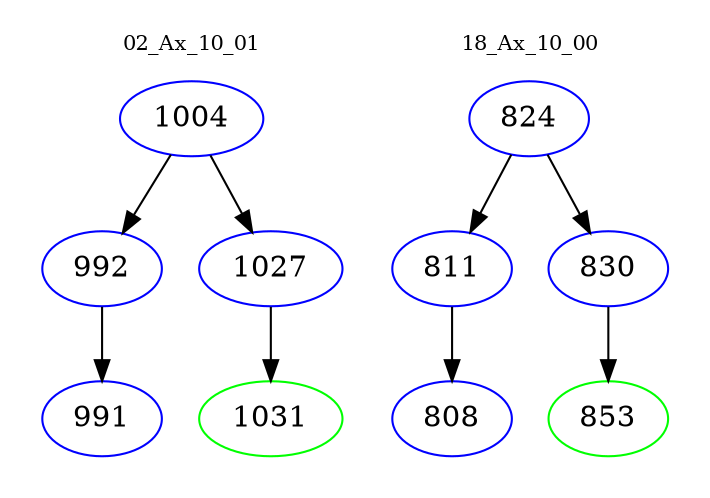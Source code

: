 digraph{
subgraph cluster_0 {
color = white
label = "02_Ax_10_01";
fontsize=10;
T0_1004 [label="1004", color="blue"]
T0_1004 -> T0_992 [color="black"]
T0_992 [label="992", color="blue"]
T0_992 -> T0_991 [color="black"]
T0_991 [label="991", color="blue"]
T0_1004 -> T0_1027 [color="black"]
T0_1027 [label="1027", color="blue"]
T0_1027 -> T0_1031 [color="black"]
T0_1031 [label="1031", color="green"]
}
subgraph cluster_1 {
color = white
label = "18_Ax_10_00";
fontsize=10;
T1_824 [label="824", color="blue"]
T1_824 -> T1_811 [color="black"]
T1_811 [label="811", color="blue"]
T1_811 -> T1_808 [color="black"]
T1_808 [label="808", color="blue"]
T1_824 -> T1_830 [color="black"]
T1_830 [label="830", color="blue"]
T1_830 -> T1_853 [color="black"]
T1_853 [label="853", color="green"]
}
}
